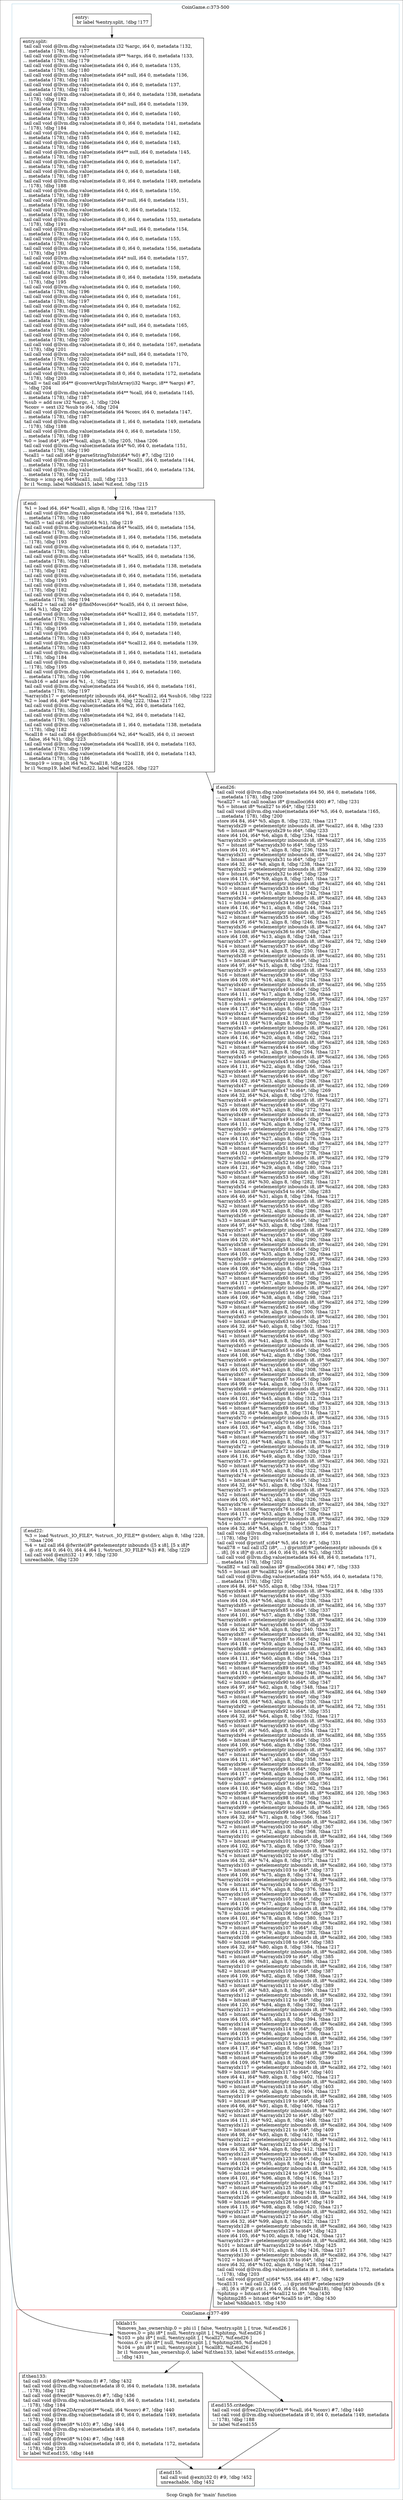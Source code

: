 digraph "Scop Graph for 'main' function" {
	label="Scop Graph for 'main' function";

	Node0x95e9cb0 [shape=record,label="{entry:\l  br label %entry.split, !dbg !177\l}"];
	Node0x95e9cb0 -> Node0x949edd0;
	Node0x949edd0 [shape=record,label="{entry.split:                                      \l  tail call void @llvm.dbg.value(metadata i32 %argc, i64 0, metadata !132,\l... metadata !178), !dbg !177\l  tail call void @llvm.dbg.value(metadata i8** %args, i64 0, metadata !133,\l... metadata !178), !dbg !179\l  tail call void @llvm.dbg.value(metadata i64 0, i64 0, metadata !135,\l... metadata !178), !dbg !180\l  tail call void @llvm.dbg.value(metadata i64* null, i64 0, metadata !136,\l... metadata !178), !dbg !181\l  tail call void @llvm.dbg.value(metadata i64 0, i64 0, metadata !137,\l... metadata !178), !dbg !181\l  tail call void @llvm.dbg.value(metadata i8 0, i64 0, metadata !138, metadata\l... !178), !dbg !182\l  tail call void @llvm.dbg.value(metadata i64* null, i64 0, metadata !139,\l... metadata !178), !dbg !183\l  tail call void @llvm.dbg.value(metadata i64 0, i64 0, metadata !140,\l... metadata !178), !dbg !183\l  tail call void @llvm.dbg.value(metadata i8 0, i64 0, metadata !141, metadata\l... !178), !dbg !184\l  tail call void @llvm.dbg.value(metadata i64 0, i64 0, metadata !142,\l... metadata !178), !dbg !185\l  tail call void @llvm.dbg.value(metadata i64 0, i64 0, metadata !143,\l... metadata !178), !dbg !186\l  tail call void @llvm.dbg.value(metadata i64** null, i64 0, metadata !145,\l... metadata !178), !dbg !187\l  tail call void @llvm.dbg.value(metadata i64 0, i64 0, metadata !147,\l... metadata !178), !dbg !187\l  tail call void @llvm.dbg.value(metadata i64 0, i64 0, metadata !148,\l... metadata !178), !dbg !187\l  tail call void @llvm.dbg.value(metadata i8 0, i64 0, metadata !149, metadata\l... !178), !dbg !188\l  tail call void @llvm.dbg.value(metadata i64 0, i64 0, metadata !150,\l... metadata !178), !dbg !189\l  tail call void @llvm.dbg.value(metadata i64* null, i64 0, metadata !151,\l... metadata !178), !dbg !190\l  tail call void @llvm.dbg.value(metadata i64 0, i64 0, metadata !152,\l... metadata !178), !dbg !190\l  tail call void @llvm.dbg.value(metadata i8 0, i64 0, metadata !153, metadata\l... !178), !dbg !191\l  tail call void @llvm.dbg.value(metadata i64* null, i64 0, metadata !154,\l... metadata !178), !dbg !192\l  tail call void @llvm.dbg.value(metadata i64 0, i64 0, metadata !155,\l... metadata !178), !dbg !192\l  tail call void @llvm.dbg.value(metadata i8 0, i64 0, metadata !156, metadata\l... !178), !dbg !193\l  tail call void @llvm.dbg.value(metadata i64* null, i64 0, metadata !157,\l... metadata !178), !dbg !194\l  tail call void @llvm.dbg.value(metadata i64 0, i64 0, metadata !158,\l... metadata !178), !dbg !194\l  tail call void @llvm.dbg.value(metadata i8 0, i64 0, metadata !159, metadata\l... !178), !dbg !195\l  tail call void @llvm.dbg.value(metadata i64 0, i64 0, metadata !160,\l... metadata !178), !dbg !196\l  tail call void @llvm.dbg.value(metadata i64 0, i64 0, metadata !161,\l... metadata !178), !dbg !197\l  tail call void @llvm.dbg.value(metadata i64 0, i64 0, metadata !162,\l... metadata !178), !dbg !198\l  tail call void @llvm.dbg.value(metadata i64 0, i64 0, metadata !163,\l... metadata !178), !dbg !199\l  tail call void @llvm.dbg.value(metadata i64* null, i64 0, metadata !165,\l... metadata !178), !dbg !200\l  tail call void @llvm.dbg.value(metadata i64 0, i64 0, metadata !166,\l... metadata !178), !dbg !200\l  tail call void @llvm.dbg.value(metadata i8 0, i64 0, metadata !167, metadata\l... !178), !dbg !201\l  tail call void @llvm.dbg.value(metadata i64* null, i64 0, metadata !170,\l... metadata !178), !dbg !202\l  tail call void @llvm.dbg.value(metadata i64 0, i64 0, metadata !171,\l... metadata !178), !dbg !202\l  tail call void @llvm.dbg.value(metadata i8 0, i64 0, metadata !172, metadata\l... !178), !dbg !203\l  %call = tail call i64** @convertArgsToIntArray(i32 %argc, i8** %args) #7,\l... !dbg !204\l  tail call void @llvm.dbg.value(metadata i64** %call, i64 0, metadata !145,\l... metadata !178), !dbg !187\l  %sub = add nsw i32 %argc, -1, !dbg !204\l  %conv = sext i32 %sub to i64, !dbg !204\l  tail call void @llvm.dbg.value(metadata i64 %conv, i64 0, metadata !147,\l... metadata !178), !dbg !187\l  tail call void @llvm.dbg.value(metadata i8 1, i64 0, metadata !149, metadata\l... !178), !dbg !188\l  tail call void @llvm.dbg.value(metadata i64 0, i64 0, metadata !150,\l... metadata !178), !dbg !189\l  %0 = load i64*, i64** %call, align 8, !dbg !205, !tbaa !206\l  tail call void @llvm.dbg.value(metadata i64* %0, i64 0, metadata !151,\l... metadata !178), !dbg !190\l  %call1 = tail call i64* @parseStringToInt(i64* %0) #7, !dbg !210\l  tail call void @llvm.dbg.value(metadata i64* %call1, i64 0, metadata !144,\l... metadata !178), !dbg !211\l  tail call void @llvm.dbg.value(metadata i64* %call1, i64 0, metadata !134,\l... metadata !178), !dbg !212\l  %cmp = icmp eq i64* %call1, null, !dbg !213\l  br i1 %cmp, label %blklab15, label %if.end, !dbg !215\l}"];
	Node0x949edd0 -> Node0x944b8e0;
	Node0x949edd0 -> Node0x94e27f0;
	Node0x944b8e0 [shape=record,label="{blklab15:                                         \l  %moves_has_ownership.0 = phi i1 [ false, %entry.split ], [ true, %if.end26 ]\l  %moves.0 = phi i8* [ null, %entry.split ], [ %phitmp, %if.end26 ]\l  %103 = phi i8* [ null, %entry.split ], [ %call27, %if.end26 ]\l  %coins.0 = phi i8* [ null, %entry.split ], [ %phitmp285, %if.end26 ]\l  %104 = phi i8* [ null, %entry.split ], [ %call82, %if.end26 ]\l  br i1 %moves_has_ownership.0, label %if.then133, label %if.end155.critedge,\l... !dbg !431\l}"];
	Node0x944b8e0 -> Node0x94e55e0;
	Node0x944b8e0 -> Node0x9456c10;
	Node0x94e55e0 [shape=record,label="{if.then133:                                       \l  tail call void @free(i8* %coins.0) #7, !dbg !432\l  tail call void @llvm.dbg.value(metadata i8 0, i64 0, metadata !138, metadata\l... !178), !dbg !182\l  tail call void @free(i8* %moves.0) #7, !dbg !436\l  tail call void @llvm.dbg.value(metadata i8 0, i64 0, metadata !141, metadata\l... !178), !dbg !184\l  tail call void @free2DArray(i64** %call, i64 %conv) #7, !dbg !440\l  tail call void @llvm.dbg.value(metadata i8 0, i64 0, metadata !149, metadata\l... !178), !dbg !188\l  tail call void @free(i8* %103) #7, !dbg !444\l  tail call void @llvm.dbg.value(metadata i8 0, i64 0, metadata !167, metadata\l... !178), !dbg !201\l  tail call void @free(i8* %104) #7, !dbg !448\l  tail call void @llvm.dbg.value(metadata i8 0, i64 0, metadata !172, metadata\l... !178), !dbg !203\l  br label %if.end155, !dbg !448\l}"];
	Node0x94e55e0 -> Node0x945a5d0;
	Node0x945a5d0 [shape=record,label="{if.end155:                                        \l  tail call void @exit(i32 0) #9, !dbg !452\l  unreachable, !dbg !452\l}"];
	Node0x9456c10 [shape=record,label="{if.end155.critedge:                               \l  tail call void @free2DArray(i64** %call, i64 %conv) #7, !dbg !440\l  tail call void @llvm.dbg.value(metadata i8 0, i64 0, metadata !149, metadata\l... !178), !dbg !188\l  br label %if.end155\l}"];
	Node0x9456c10 -> Node0x945a5d0;
	Node0x94e27f0 [shape=record,label="{if.end:                                           \l  %1 = load i64, i64* %call1, align 8, !dbg !216, !tbaa !217\l  tail call void @llvm.dbg.value(metadata i64 %1, i64 0, metadata !135,\l... metadata !178), !dbg !180\l  %call5 = tail call i64* @init(i64 %1), !dbg !219\l  tail call void @llvm.dbg.value(metadata i64* %call5, i64 0, metadata !154,\l... metadata !178), !dbg !192\l  tail call void @llvm.dbg.value(metadata i8 1, i64 0, metadata !156, metadata\l... !178), !dbg !193\l  tail call void @llvm.dbg.value(metadata i64 0, i64 0, metadata !137,\l... metadata !178), !dbg !181\l  tail call void @llvm.dbg.value(metadata i64* %call5, i64 0, metadata !136,\l... metadata !178), !dbg !181\l  tail call void @llvm.dbg.value(metadata i8 1, i64 0, metadata !138, metadata\l... !178), !dbg !182\l  tail call void @llvm.dbg.value(metadata i8 0, i64 0, metadata !156, metadata\l... !178), !dbg !193\l  tail call void @llvm.dbg.value(metadata i8 1, i64 0, metadata !138, metadata\l... !178), !dbg !182\l  tail call void @llvm.dbg.value(metadata i64 0, i64 0, metadata !158,\l... metadata !178), !dbg !194\l  %call12 = tail call i64* @findMoves(i64* %call5, i64 0, i1 zeroext false,\l... i64 %1), !dbg !220\l  tail call void @llvm.dbg.value(metadata i64* %call12, i64 0, metadata !157,\l... metadata !178), !dbg !194\l  tail call void @llvm.dbg.value(metadata i8 1, i64 0, metadata !159, metadata\l... !178), !dbg !195\l  tail call void @llvm.dbg.value(metadata i64 0, i64 0, metadata !140,\l... metadata !178), !dbg !183\l  tail call void @llvm.dbg.value(metadata i64* %call12, i64 0, metadata !139,\l... metadata !178), !dbg !183\l  tail call void @llvm.dbg.value(metadata i8 1, i64 0, metadata !141, metadata\l... !178), !dbg !184\l  tail call void @llvm.dbg.value(metadata i8 0, i64 0, metadata !159, metadata\l... !178), !dbg !195\l  tail call void @llvm.dbg.value(metadata i64 1, i64 0, metadata !160,\l... metadata !178), !dbg !196\l  %sub16 = add nsw i64 %1, -1, !dbg !221\l  tail call void @llvm.dbg.value(metadata i64 %sub16, i64 0, metadata !161,\l... metadata !178), !dbg !197\l  %arrayidx17 = getelementptr inbounds i64, i64* %call12, i64 %sub16, !dbg !222\l  %2 = load i64, i64* %arrayidx17, align 8, !dbg !222, !tbaa !217\l  tail call void @llvm.dbg.value(metadata i64 %2, i64 0, metadata !162,\l... metadata !178), !dbg !198\l  tail call void @llvm.dbg.value(metadata i64 %2, i64 0, metadata !142,\l... metadata !178), !dbg !185\l  tail call void @llvm.dbg.value(metadata i8 1, i64 0, metadata !138, metadata\l... !178), !dbg !182\l  %call18 = tail call i64 @getBobSum(i64 %2, i64* %call5, i64 0, i1 zeroext\l... false, i64 %1), !dbg !223\l  tail call void @llvm.dbg.value(metadata i64 %call18, i64 0, metadata !163,\l... metadata !178), !dbg !199\l  tail call void @llvm.dbg.value(metadata i64 %call18, i64 0, metadata !143,\l... metadata !178), !dbg !186\l  %cmp19 = icmp slt i64 %2, %call18, !dbg !224\l  br i1 %cmp19, label %if.end22, label %if.end26, !dbg !227\l}"];
	Node0x94e27f0 -> Node0x9452fb0;
	Node0x94e27f0 -> Node0x958b550;
	Node0x9452fb0 [shape=record,label="{if.end22:                                         \l  %3 = load %struct._IO_FILE*, %struct._IO_FILE** @stderr, align 8, !dbg !228,\l... !tbaa !206\l  %4 = tail call i64 @fwrite(i8* getelementptr inbounds ([5 x i8], [5 x i8]*\l... @.str, i64 0, i64 0), i64 4, i64 1, %struct._IO_FILE* %3) #8, !dbg !229\l  tail call void @exit(i32 -1) #9, !dbg !230\l  unreachable, !dbg !230\l}"];
	Node0x958b550 [shape=record,label="{if.end26:                                         \l  tail call void @llvm.dbg.value(metadata i64 50, i64 0, metadata !166,\l... metadata !178), !dbg !200\l  %call27 = tail call noalias i8* @malloc(i64 400) #7, !dbg !231\l  %5 = bitcast i8* %call27 to i64*, !dbg !231\l  tail call void @llvm.dbg.value(metadata i64* %5, i64 0, metadata !165,\l... metadata !178), !dbg !200\l  store i64 84, i64* %5, align 8, !dbg !232, !tbaa !217\l  %arrayidx29 = getelementptr inbounds i8, i8* %call27, i64 8, !dbg !233\l  %6 = bitcast i8* %arrayidx29 to i64*, !dbg !233\l  store i64 104, i64* %6, align 8, !dbg !234, !tbaa !217\l  %arrayidx30 = getelementptr inbounds i8, i8* %call27, i64 16, !dbg !235\l  %7 = bitcast i8* %arrayidx30 to i64*, !dbg !235\l  store i64 101, i64* %7, align 8, !dbg !236, !tbaa !217\l  %arrayidx31 = getelementptr inbounds i8, i8* %call27, i64 24, !dbg !237\l  %8 = bitcast i8* %arrayidx31 to i64*, !dbg !237\l  store i64 32, i64* %8, align 8, !dbg !238, !tbaa !217\l  %arrayidx32 = getelementptr inbounds i8, i8* %call27, i64 32, !dbg !239\l  %9 = bitcast i8* %arrayidx32 to i64*, !dbg !239\l  store i64 116, i64* %9, align 8, !dbg !240, !tbaa !217\l  %arrayidx33 = getelementptr inbounds i8, i8* %call27, i64 40, !dbg !241\l  %10 = bitcast i8* %arrayidx33 to i64*, !dbg !241\l  store i64 111, i64* %10, align 8, !dbg !242, !tbaa !217\l  %arrayidx34 = getelementptr inbounds i8, i8* %call27, i64 48, !dbg !243\l  %11 = bitcast i8* %arrayidx34 to i64*, !dbg !243\l  store i64 116, i64* %11, align 8, !dbg !244, !tbaa !217\l  %arrayidx35 = getelementptr inbounds i8, i8* %call27, i64 56, !dbg !245\l  %12 = bitcast i8* %arrayidx35 to i64*, !dbg !245\l  store i64 97, i64* %12, align 8, !dbg !246, !tbaa !217\l  %arrayidx36 = getelementptr inbounds i8, i8* %call27, i64 64, !dbg !247\l  %13 = bitcast i8* %arrayidx36 to i64*, !dbg !247\l  store i64 108, i64* %13, align 8, !dbg !248, !tbaa !217\l  %arrayidx37 = getelementptr inbounds i8, i8* %call27, i64 72, !dbg !249\l  %14 = bitcast i8* %arrayidx37 to i64*, !dbg !249\l  store i64 32, i64* %14, align 8, !dbg !250, !tbaa !217\l  %arrayidx38 = getelementptr inbounds i8, i8* %call27, i64 80, !dbg !251\l  %15 = bitcast i8* %arrayidx38 to i64*, !dbg !251\l  store i64 97, i64* %15, align 8, !dbg !252, !tbaa !217\l  %arrayidx39 = getelementptr inbounds i8, i8* %call27, i64 88, !dbg !253\l  %16 = bitcast i8* %arrayidx39 to i64*, !dbg !253\l  store i64 109, i64* %16, align 8, !dbg !254, !tbaa !217\l  %arrayidx40 = getelementptr inbounds i8, i8* %call27, i64 96, !dbg !255\l  %17 = bitcast i8* %arrayidx40 to i64*, !dbg !255\l  store i64 111, i64* %17, align 8, !dbg !256, !tbaa !217\l  %arrayidx41 = getelementptr inbounds i8, i8* %call27, i64 104, !dbg !257\l  %18 = bitcast i8* %arrayidx41 to i64*, !dbg !257\l  store i64 117, i64* %18, align 8, !dbg !258, !tbaa !217\l  %arrayidx42 = getelementptr inbounds i8, i8* %call27, i64 112, !dbg !259\l  %19 = bitcast i8* %arrayidx42 to i64*, !dbg !259\l  store i64 110, i64* %19, align 8, !dbg !260, !tbaa !217\l  %arrayidx43 = getelementptr inbounds i8, i8* %call27, i64 120, !dbg !261\l  %20 = bitcast i8* %arrayidx43 to i64*, !dbg !261\l  store i64 116, i64* %20, align 8, !dbg !262, !tbaa !217\l  %arrayidx44 = getelementptr inbounds i8, i8* %call27, i64 128, !dbg !263\l  %21 = bitcast i8* %arrayidx44 to i64*, !dbg !263\l  store i64 32, i64* %21, align 8, !dbg !264, !tbaa !217\l  %arrayidx45 = getelementptr inbounds i8, i8* %call27, i64 136, !dbg !265\l  %22 = bitcast i8* %arrayidx45 to i64*, !dbg !265\l  store i64 111, i64* %22, align 8, !dbg !266, !tbaa !217\l  %arrayidx46 = getelementptr inbounds i8, i8* %call27, i64 144, !dbg !267\l  %23 = bitcast i8* %arrayidx46 to i64*, !dbg !267\l  store i64 102, i64* %23, align 8, !dbg !268, !tbaa !217\l  %arrayidx47 = getelementptr inbounds i8, i8* %call27, i64 152, !dbg !269\l  %24 = bitcast i8* %arrayidx47 to i64*, !dbg !269\l  store i64 32, i64* %24, align 8, !dbg !270, !tbaa !217\l  %arrayidx48 = getelementptr inbounds i8, i8* %call27, i64 160, !dbg !271\l  %25 = bitcast i8* %arrayidx48 to i64*, !dbg !271\l  store i64 109, i64* %25, align 8, !dbg !272, !tbaa !217\l  %arrayidx49 = getelementptr inbounds i8, i8* %call27, i64 168, !dbg !273\l  %26 = bitcast i8* %arrayidx49 to i64*, !dbg !273\l  store i64 111, i64* %26, align 8, !dbg !274, !tbaa !217\l  %arrayidx50 = getelementptr inbounds i8, i8* %call27, i64 176, !dbg !275\l  %27 = bitcast i8* %arrayidx50 to i64*, !dbg !275\l  store i64 110, i64* %27, align 8, !dbg !276, !tbaa !217\l  %arrayidx51 = getelementptr inbounds i8, i8* %call27, i64 184, !dbg !277\l  %28 = bitcast i8* %arrayidx51 to i64*, !dbg !277\l  store i64 101, i64* %28, align 8, !dbg !278, !tbaa !217\l  %arrayidx52 = getelementptr inbounds i8, i8* %call27, i64 192, !dbg !279\l  %29 = bitcast i8* %arrayidx52 to i64*, !dbg !279\l  store i64 121, i64* %29, align 8, !dbg !280, !tbaa !217\l  %arrayidx53 = getelementptr inbounds i8, i8* %call27, i64 200, !dbg !281\l  %30 = bitcast i8* %arrayidx53 to i64*, !dbg !281\l  store i64 32, i64* %30, align 8, !dbg !282, !tbaa !217\l  %arrayidx54 = getelementptr inbounds i8, i8* %call27, i64 208, !dbg !283\l  %31 = bitcast i8* %arrayidx54 to i64*, !dbg !283\l  store i64 40, i64* %31, align 8, !dbg !284, !tbaa !217\l  %arrayidx55 = getelementptr inbounds i8, i8* %call27, i64 216, !dbg !285\l  %32 = bitcast i8* %arrayidx55 to i64*, !dbg !285\l  store i64 109, i64* %32, align 8, !dbg !286, !tbaa !217\l  %arrayidx56 = getelementptr inbounds i8, i8* %call27, i64 224, !dbg !287\l  %33 = bitcast i8* %arrayidx56 to i64*, !dbg !287\l  store i64 97, i64* %33, align 8, !dbg !288, !tbaa !217\l  %arrayidx57 = getelementptr inbounds i8, i8* %call27, i64 232, !dbg !289\l  %34 = bitcast i8* %arrayidx57 to i64*, !dbg !289\l  store i64 120, i64* %34, align 8, !dbg !290, !tbaa !217\l  %arrayidx58 = getelementptr inbounds i8, i8* %call27, i64 240, !dbg !291\l  %35 = bitcast i8* %arrayidx58 to i64*, !dbg !291\l  store i64 105, i64* %35, align 8, !dbg !292, !tbaa !217\l  %arrayidx59 = getelementptr inbounds i8, i8* %call27, i64 248, !dbg !293\l  %36 = bitcast i8* %arrayidx59 to i64*, !dbg !293\l  store i64 109, i64* %36, align 8, !dbg !294, !tbaa !217\l  %arrayidx60 = getelementptr inbounds i8, i8* %call27, i64 256, !dbg !295\l  %37 = bitcast i8* %arrayidx60 to i64*, !dbg !295\l  store i64 117, i64* %37, align 8, !dbg !296, !tbaa !217\l  %arrayidx61 = getelementptr inbounds i8, i8* %call27, i64 264, !dbg !297\l  %38 = bitcast i8* %arrayidx61 to i64*, !dbg !297\l  store i64 109, i64* %38, align 8, !dbg !298, !tbaa !217\l  %arrayidx62 = getelementptr inbounds i8, i8* %call27, i64 272, !dbg !299\l  %39 = bitcast i8* %arrayidx62 to i64*, !dbg !299\l  store i64 41, i64* %39, align 8, !dbg !300, !tbaa !217\l  %arrayidx63 = getelementptr inbounds i8, i8* %call27, i64 280, !dbg !301\l  %40 = bitcast i8* %arrayidx63 to i64*, !dbg !301\l  store i64 32, i64* %40, align 8, !dbg !302, !tbaa !217\l  %arrayidx64 = getelementptr inbounds i8, i8* %call27, i64 288, !dbg !303\l  %41 = bitcast i8* %arrayidx64 to i64*, !dbg !303\l  store i64 65, i64* %41, align 8, !dbg !304, !tbaa !217\l  %arrayidx65 = getelementptr inbounds i8, i8* %call27, i64 296, !dbg !305\l  %42 = bitcast i8* %arrayidx65 to i64*, !dbg !305\l  store i64 108, i64* %42, align 8, !dbg !306, !tbaa !217\l  %arrayidx66 = getelementptr inbounds i8, i8* %call27, i64 304, !dbg !307\l  %43 = bitcast i8* %arrayidx66 to i64*, !dbg !307\l  store i64 105, i64* %43, align 8, !dbg !308, !tbaa !217\l  %arrayidx67 = getelementptr inbounds i8, i8* %call27, i64 312, !dbg !309\l  %44 = bitcast i8* %arrayidx67 to i64*, !dbg !309\l  store i64 99, i64* %44, align 8, !dbg !310, !tbaa !217\l  %arrayidx68 = getelementptr inbounds i8, i8* %call27, i64 320, !dbg !311\l  %45 = bitcast i8* %arrayidx68 to i64*, !dbg !311\l  store i64 101, i64* %45, align 8, !dbg !312, !tbaa !217\l  %arrayidx69 = getelementptr inbounds i8, i8* %call27, i64 328, !dbg !313\l  %46 = bitcast i8* %arrayidx69 to i64*, !dbg !313\l  store i64 32, i64* %46, align 8, !dbg !314, !tbaa !217\l  %arrayidx70 = getelementptr inbounds i8, i8* %call27, i64 336, !dbg !315\l  %47 = bitcast i8* %arrayidx70 to i64*, !dbg !315\l  store i64 103, i64* %47, align 8, !dbg !316, !tbaa !217\l  %arrayidx71 = getelementptr inbounds i8, i8* %call27, i64 344, !dbg !317\l  %48 = bitcast i8* %arrayidx71 to i64*, !dbg !317\l  store i64 101, i64* %48, align 8, !dbg !318, !tbaa !217\l  %arrayidx72 = getelementptr inbounds i8, i8* %call27, i64 352, !dbg !319\l  %49 = bitcast i8* %arrayidx72 to i64*, !dbg !319\l  store i64 116, i64* %49, align 8, !dbg !320, !tbaa !217\l  %arrayidx73 = getelementptr inbounds i8, i8* %call27, i64 360, !dbg !321\l  %50 = bitcast i8* %arrayidx73 to i64*, !dbg !321\l  store i64 115, i64* %50, align 8, !dbg !322, !tbaa !217\l  %arrayidx74 = getelementptr inbounds i8, i8* %call27, i64 368, !dbg !323\l  %51 = bitcast i8* %arrayidx74 to i64*, !dbg !323\l  store i64 32, i64* %51, align 8, !dbg !324, !tbaa !217\l  %arrayidx75 = getelementptr inbounds i8, i8* %call27, i64 376, !dbg !325\l  %52 = bitcast i8* %arrayidx75 to i64*, !dbg !325\l  store i64 105, i64* %52, align 8, !dbg !326, !tbaa !217\l  %arrayidx76 = getelementptr inbounds i8, i8* %call27, i64 384, !dbg !327\l  %53 = bitcast i8* %arrayidx76 to i64*, !dbg !327\l  store i64 115, i64* %53, align 8, !dbg !328, !tbaa !217\l  %arrayidx77 = getelementptr inbounds i8, i8* %call27, i64 392, !dbg !329\l  %54 = bitcast i8* %arrayidx77 to i64*, !dbg !329\l  store i64 32, i64* %54, align 8, !dbg !330, !tbaa !217\l  tail call void @llvm.dbg.value(metadata i8 1, i64 0, metadata !167, metadata\l... !178), !dbg !201\l  tail call void @printf_s(i64* %5, i64 50) #7, !dbg !331\l  %call78 = tail call i32 (i8*, ...) @printf(i8* getelementptr inbounds ([6 x\l... i8], [6 x i8]* @.str.1, i64 0, i64 0), i64 %2), !dbg !332\l  tail call void @llvm.dbg.value(metadata i64 48, i64 0, metadata !171,\l... metadata !178), !dbg !202\l  %call82 = tail call noalias i8* @malloc(i64 384) #7, !dbg !333\l  %55 = bitcast i8* %call82 to i64*, !dbg !333\l  tail call void @llvm.dbg.value(metadata i64* %55, i64 0, metadata !170,\l... metadata !178), !dbg !202\l  store i64 84, i64* %55, align 8, !dbg !334, !tbaa !217\l  %arrayidx84 = getelementptr inbounds i8, i8* %call82, i64 8, !dbg !335\l  %56 = bitcast i8* %arrayidx84 to i64*, !dbg !335\l  store i64 104, i64* %56, align 8, !dbg !336, !tbaa !217\l  %arrayidx85 = getelementptr inbounds i8, i8* %call82, i64 16, !dbg !337\l  %57 = bitcast i8* %arrayidx85 to i64*, !dbg !337\l  store i64 101, i64* %57, align 8, !dbg !338, !tbaa !217\l  %arrayidx86 = getelementptr inbounds i8, i8* %call82, i64 24, !dbg !339\l  %58 = bitcast i8* %arrayidx86 to i64*, !dbg !339\l  store i64 32, i64* %58, align 8, !dbg !340, !tbaa !217\l  %arrayidx87 = getelementptr inbounds i8, i8* %call82, i64 32, !dbg !341\l  %59 = bitcast i8* %arrayidx87 to i64*, !dbg !341\l  store i64 116, i64* %59, align 8, !dbg !342, !tbaa !217\l  %arrayidx88 = getelementptr inbounds i8, i8* %call82, i64 40, !dbg !343\l  %60 = bitcast i8* %arrayidx88 to i64*, !dbg !343\l  store i64 111, i64* %60, align 8, !dbg !344, !tbaa !217\l  %arrayidx89 = getelementptr inbounds i8, i8* %call82, i64 48, !dbg !345\l  %61 = bitcast i8* %arrayidx89 to i64*, !dbg !345\l  store i64 116, i64* %61, align 8, !dbg !346, !tbaa !217\l  %arrayidx90 = getelementptr inbounds i8, i8* %call82, i64 56, !dbg !347\l  %62 = bitcast i8* %arrayidx90 to i64*, !dbg !347\l  store i64 97, i64* %62, align 8, !dbg !348, !tbaa !217\l  %arrayidx91 = getelementptr inbounds i8, i8* %call82, i64 64, !dbg !349\l  %63 = bitcast i8* %arrayidx91 to i64*, !dbg !349\l  store i64 108, i64* %63, align 8, !dbg !350, !tbaa !217\l  %arrayidx92 = getelementptr inbounds i8, i8* %call82, i64 72, !dbg !351\l  %64 = bitcast i8* %arrayidx92 to i64*, !dbg !351\l  store i64 32, i64* %64, align 8, !dbg !352, !tbaa !217\l  %arrayidx93 = getelementptr inbounds i8, i8* %call82, i64 80, !dbg !353\l  %65 = bitcast i8* %arrayidx93 to i64*, !dbg !353\l  store i64 97, i64* %65, align 8, !dbg !354, !tbaa !217\l  %arrayidx94 = getelementptr inbounds i8, i8* %call82, i64 88, !dbg !355\l  %66 = bitcast i8* %arrayidx94 to i64*, !dbg !355\l  store i64 109, i64* %66, align 8, !dbg !356, !tbaa !217\l  %arrayidx95 = getelementptr inbounds i8, i8* %call82, i64 96, !dbg !357\l  %67 = bitcast i8* %arrayidx95 to i64*, !dbg !357\l  store i64 111, i64* %67, align 8, !dbg !358, !tbaa !217\l  %arrayidx96 = getelementptr inbounds i8, i8* %call82, i64 104, !dbg !359\l  %68 = bitcast i8* %arrayidx96 to i64*, !dbg !359\l  store i64 117, i64* %68, align 8, !dbg !360, !tbaa !217\l  %arrayidx97 = getelementptr inbounds i8, i8* %call82, i64 112, !dbg !361\l  %69 = bitcast i8* %arrayidx97 to i64*, !dbg !361\l  store i64 110, i64* %69, align 8, !dbg !362, !tbaa !217\l  %arrayidx98 = getelementptr inbounds i8, i8* %call82, i64 120, !dbg !363\l  %70 = bitcast i8* %arrayidx98 to i64*, !dbg !363\l  store i64 116, i64* %70, align 8, !dbg !364, !tbaa !217\l  %arrayidx99 = getelementptr inbounds i8, i8* %call82, i64 128, !dbg !365\l  %71 = bitcast i8* %arrayidx99 to i64*, !dbg !365\l  store i64 32, i64* %71, align 8, !dbg !366, !tbaa !217\l  %arrayidx100 = getelementptr inbounds i8, i8* %call82, i64 136, !dbg !367\l  %72 = bitcast i8* %arrayidx100 to i64*, !dbg !367\l  store i64 111, i64* %72, align 8, !dbg !368, !tbaa !217\l  %arrayidx101 = getelementptr inbounds i8, i8* %call82, i64 144, !dbg !369\l  %73 = bitcast i8* %arrayidx101 to i64*, !dbg !369\l  store i64 102, i64* %73, align 8, !dbg !370, !tbaa !217\l  %arrayidx102 = getelementptr inbounds i8, i8* %call82, i64 152, !dbg !371\l  %74 = bitcast i8* %arrayidx102 to i64*, !dbg !371\l  store i64 32, i64* %74, align 8, !dbg !372, !tbaa !217\l  %arrayidx103 = getelementptr inbounds i8, i8* %call82, i64 160, !dbg !373\l  %75 = bitcast i8* %arrayidx103 to i64*, !dbg !373\l  store i64 109, i64* %75, align 8, !dbg !374, !tbaa !217\l  %arrayidx104 = getelementptr inbounds i8, i8* %call82, i64 168, !dbg !375\l  %76 = bitcast i8* %arrayidx104 to i64*, !dbg !375\l  store i64 111, i64* %76, align 8, !dbg !376, !tbaa !217\l  %arrayidx105 = getelementptr inbounds i8, i8* %call82, i64 176, !dbg !377\l  %77 = bitcast i8* %arrayidx105 to i64*, !dbg !377\l  store i64 110, i64* %77, align 8, !dbg !378, !tbaa !217\l  %arrayidx106 = getelementptr inbounds i8, i8* %call82, i64 184, !dbg !379\l  %78 = bitcast i8* %arrayidx106 to i64*, !dbg !379\l  store i64 101, i64* %78, align 8, !dbg !380, !tbaa !217\l  %arrayidx107 = getelementptr inbounds i8, i8* %call82, i64 192, !dbg !381\l  %79 = bitcast i8* %arrayidx107 to i64*, !dbg !381\l  store i64 121, i64* %79, align 8, !dbg !382, !tbaa !217\l  %arrayidx108 = getelementptr inbounds i8, i8* %call82, i64 200, !dbg !383\l  %80 = bitcast i8* %arrayidx108 to i64*, !dbg !383\l  store i64 32, i64* %80, align 8, !dbg !384, !tbaa !217\l  %arrayidx109 = getelementptr inbounds i8, i8* %call82, i64 208, !dbg !385\l  %81 = bitcast i8* %arrayidx109 to i64*, !dbg !385\l  store i64 40, i64* %81, align 8, !dbg !386, !tbaa !217\l  %arrayidx110 = getelementptr inbounds i8, i8* %call82, i64 216, !dbg !387\l  %82 = bitcast i8* %arrayidx110 to i64*, !dbg !387\l  store i64 109, i64* %82, align 8, !dbg !388, !tbaa !217\l  %arrayidx111 = getelementptr inbounds i8, i8* %call82, i64 224, !dbg !389\l  %83 = bitcast i8* %arrayidx111 to i64*, !dbg !389\l  store i64 97, i64* %83, align 8, !dbg !390, !tbaa !217\l  %arrayidx112 = getelementptr inbounds i8, i8* %call82, i64 232, !dbg !391\l  %84 = bitcast i8* %arrayidx112 to i64*, !dbg !391\l  store i64 120, i64* %84, align 8, !dbg !392, !tbaa !217\l  %arrayidx113 = getelementptr inbounds i8, i8* %call82, i64 240, !dbg !393\l  %85 = bitcast i8* %arrayidx113 to i64*, !dbg !393\l  store i64 105, i64* %85, align 8, !dbg !394, !tbaa !217\l  %arrayidx114 = getelementptr inbounds i8, i8* %call82, i64 248, !dbg !395\l  %86 = bitcast i8* %arrayidx114 to i64*, !dbg !395\l  store i64 109, i64* %86, align 8, !dbg !396, !tbaa !217\l  %arrayidx115 = getelementptr inbounds i8, i8* %call82, i64 256, !dbg !397\l  %87 = bitcast i8* %arrayidx115 to i64*, !dbg !397\l  store i64 117, i64* %87, align 8, !dbg !398, !tbaa !217\l  %arrayidx116 = getelementptr inbounds i8, i8* %call82, i64 264, !dbg !399\l  %88 = bitcast i8* %arrayidx116 to i64*, !dbg !399\l  store i64 109, i64* %88, align 8, !dbg !400, !tbaa !217\l  %arrayidx117 = getelementptr inbounds i8, i8* %call82, i64 272, !dbg !401\l  %89 = bitcast i8* %arrayidx117 to i64*, !dbg !401\l  store i64 41, i64* %89, align 8, !dbg !402, !tbaa !217\l  %arrayidx118 = getelementptr inbounds i8, i8* %call82, i64 280, !dbg !403\l  %90 = bitcast i8* %arrayidx118 to i64*, !dbg !403\l  store i64 32, i64* %90, align 8, !dbg !404, !tbaa !217\l  %arrayidx119 = getelementptr inbounds i8, i8* %call82, i64 288, !dbg !405\l  %91 = bitcast i8* %arrayidx119 to i64*, !dbg !405\l  store i64 66, i64* %91, align 8, !dbg !406, !tbaa !217\l  %arrayidx120 = getelementptr inbounds i8, i8* %call82, i64 296, !dbg !407\l  %92 = bitcast i8* %arrayidx120 to i64*, !dbg !407\l  store i64 111, i64* %92, align 8, !dbg !408, !tbaa !217\l  %arrayidx121 = getelementptr inbounds i8, i8* %call82, i64 304, !dbg !409\l  %93 = bitcast i8* %arrayidx121 to i64*, !dbg !409\l  store i64 98, i64* %93, align 8, !dbg !410, !tbaa !217\l  %arrayidx122 = getelementptr inbounds i8, i8* %call82, i64 312, !dbg !411\l  %94 = bitcast i8* %arrayidx122 to i64*, !dbg !411\l  store i64 32, i64* %94, align 8, !dbg !412, !tbaa !217\l  %arrayidx123 = getelementptr inbounds i8, i8* %call82, i64 320, !dbg !413\l  %95 = bitcast i8* %arrayidx123 to i64*, !dbg !413\l  store i64 103, i64* %95, align 8, !dbg !414, !tbaa !217\l  %arrayidx124 = getelementptr inbounds i8, i8* %call82, i64 328, !dbg !415\l  %96 = bitcast i8* %arrayidx124 to i64*, !dbg !415\l  store i64 101, i64* %96, align 8, !dbg !416, !tbaa !217\l  %arrayidx125 = getelementptr inbounds i8, i8* %call82, i64 336, !dbg !417\l  %97 = bitcast i8* %arrayidx125 to i64*, !dbg !417\l  store i64 116, i64* %97, align 8, !dbg !418, !tbaa !217\l  %arrayidx126 = getelementptr inbounds i8, i8* %call82, i64 344, !dbg !419\l  %98 = bitcast i8* %arrayidx126 to i64*, !dbg !419\l  store i64 115, i64* %98, align 8, !dbg !420, !tbaa !217\l  %arrayidx127 = getelementptr inbounds i8, i8* %call82, i64 352, !dbg !421\l  %99 = bitcast i8* %arrayidx127 to i64*, !dbg !421\l  store i64 32, i64* %99, align 8, !dbg !422, !tbaa !217\l  %arrayidx128 = getelementptr inbounds i8, i8* %call82, i64 360, !dbg !423\l  %100 = bitcast i8* %arrayidx128 to i64*, !dbg !423\l  store i64 105, i64* %100, align 8, !dbg !424, !tbaa !217\l  %arrayidx129 = getelementptr inbounds i8, i8* %call82, i64 368, !dbg !425\l  %101 = bitcast i8* %arrayidx129 to i64*, !dbg !425\l  store i64 115, i64* %101, align 8, !dbg !426, !tbaa !217\l  %arrayidx130 = getelementptr inbounds i8, i8* %call82, i64 376, !dbg !427\l  %102 = bitcast i8* %arrayidx130 to i64*, !dbg !427\l  store i64 32, i64* %102, align 8, !dbg !428, !tbaa !217\l  tail call void @llvm.dbg.value(metadata i8 1, i64 0, metadata !172, metadata\l... !178), !dbg !203\l  tail call void @printf_s(i64* %55, i64 48) #7, !dbg !429\l  %call131 = tail call i32 (i8*, ...) @printf(i8* getelementptr inbounds ([6 x\l... i8], [6 x i8]* @.str.1, i64 0, i64 0), i64 %call18), !dbg !430\l  %phitmp = bitcast i64* %call12 to i8*, !dbg !430\l  %phitmp285 = bitcast i64* %call5 to i8*, !dbg !430\l  br label %blklab15, !dbg !430\l}"];
	Node0x958b550 -> Node0x944b8e0;
	colorscheme = "paired12"
        subgraph cluster_0x95d76c0 {
          label = "CoinGame.c:373-500
";
          style = solid;
          color = 1
          subgraph cluster_0x9457e10 {
            label = "CoinGame.c:377-499
";
            style = solid;
            color = 6
            Node0x944b8e0;
            Node0x94e55e0;
            Node0x9456c10;
          }
          Node0x95e9cb0;
          Node0x949edd0;
          Node0x945a5d0;
          Node0x94e27f0;
          Node0x9452fb0;
          Node0x958b550;
        }
}
